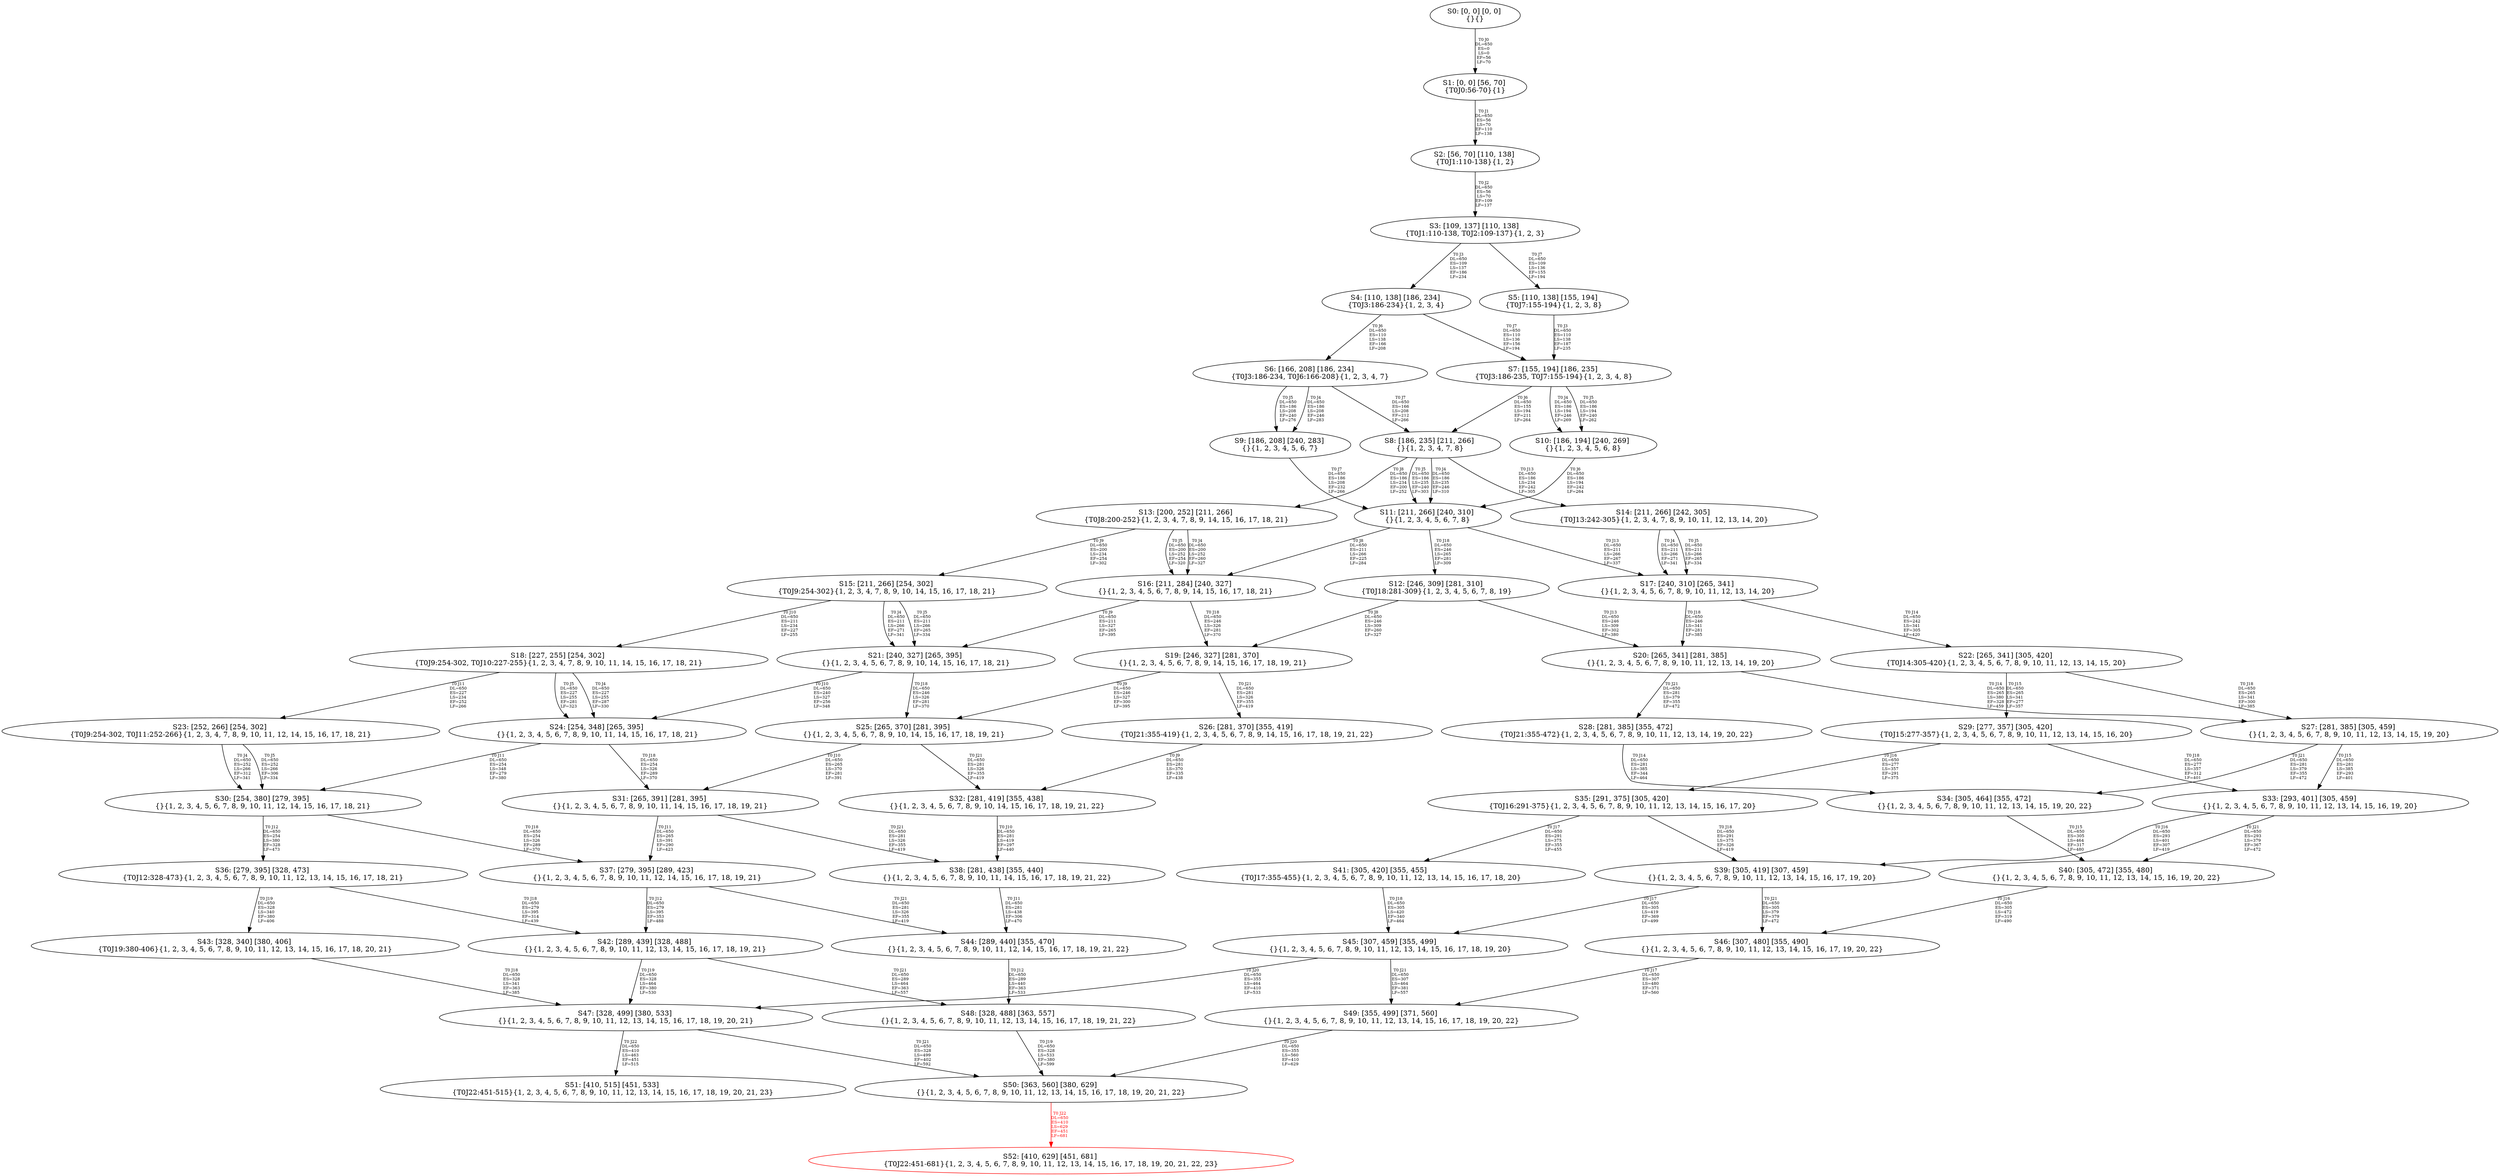 digraph {
	S0[label="S0: [0, 0] [0, 0] \n{}{}"];
	S1[label="S1: [0, 0] [56, 70] \n{T0J0:56-70}{1}"];
	S2[label="S2: [56, 70] [110, 138] \n{T0J1:110-138}{1, 2}"];
	S3[label="S3: [109, 137] [110, 138] \n{T0J1:110-138, T0J2:109-137}{1, 2, 3}"];
	S4[label="S4: [110, 138] [186, 234] \n{T0J3:186-234}{1, 2, 3, 4}"];
	S5[label="S5: [110, 138] [155, 194] \n{T0J7:155-194}{1, 2, 3, 8}"];
	S6[label="S6: [166, 208] [186, 234] \n{T0J3:186-234, T0J6:166-208}{1, 2, 3, 4, 7}"];
	S7[label="S7: [155, 194] [186, 235] \n{T0J3:186-235, T0J7:155-194}{1, 2, 3, 4, 8}"];
	S8[label="S8: [186, 235] [211, 266] \n{}{1, 2, 3, 4, 7, 8}"];
	S9[label="S9: [186, 208] [240, 283] \n{}{1, 2, 3, 4, 5, 6, 7}"];
	S10[label="S10: [186, 194] [240, 269] \n{}{1, 2, 3, 4, 5, 6, 8}"];
	S11[label="S11: [211, 266] [240, 310] \n{}{1, 2, 3, 4, 5, 6, 7, 8}"];
	S12[label="S12: [246, 309] [281, 310] \n{T0J18:281-309}{1, 2, 3, 4, 5, 6, 7, 8, 19}"];
	S13[label="S13: [200, 252] [211, 266] \n{T0J8:200-252}{1, 2, 3, 4, 7, 8, 9, 14, 15, 16, 17, 18, 21}"];
	S14[label="S14: [211, 266] [242, 305] \n{T0J13:242-305}{1, 2, 3, 4, 7, 8, 9, 10, 11, 12, 13, 14, 20}"];
	S15[label="S15: [211, 266] [254, 302] \n{T0J9:254-302}{1, 2, 3, 4, 7, 8, 9, 10, 14, 15, 16, 17, 18, 21}"];
	S16[label="S16: [211, 284] [240, 327] \n{}{1, 2, 3, 4, 5, 6, 7, 8, 9, 14, 15, 16, 17, 18, 21}"];
	S17[label="S17: [240, 310] [265, 341] \n{}{1, 2, 3, 4, 5, 6, 7, 8, 9, 10, 11, 12, 13, 14, 20}"];
	S18[label="S18: [227, 255] [254, 302] \n{T0J9:254-302, T0J10:227-255}{1, 2, 3, 4, 7, 8, 9, 10, 11, 14, 15, 16, 17, 18, 21}"];
	S19[label="S19: [246, 327] [281, 370] \n{}{1, 2, 3, 4, 5, 6, 7, 8, 9, 14, 15, 16, 17, 18, 19, 21}"];
	S20[label="S20: [265, 341] [281, 385] \n{}{1, 2, 3, 4, 5, 6, 7, 8, 9, 10, 11, 12, 13, 14, 19, 20}"];
	S21[label="S21: [240, 327] [265, 395] \n{}{1, 2, 3, 4, 5, 6, 7, 8, 9, 10, 14, 15, 16, 17, 18, 21}"];
	S22[label="S22: [265, 341] [305, 420] \n{T0J14:305-420}{1, 2, 3, 4, 5, 6, 7, 8, 9, 10, 11, 12, 13, 14, 15, 20}"];
	S23[label="S23: [252, 266] [254, 302] \n{T0J9:254-302, T0J11:252-266}{1, 2, 3, 4, 7, 8, 9, 10, 11, 12, 14, 15, 16, 17, 18, 21}"];
	S24[label="S24: [254, 348] [265, 395] \n{}{1, 2, 3, 4, 5, 6, 7, 8, 9, 10, 11, 14, 15, 16, 17, 18, 21}"];
	S25[label="S25: [265, 370] [281, 395] \n{}{1, 2, 3, 4, 5, 6, 7, 8, 9, 10, 14, 15, 16, 17, 18, 19, 21}"];
	S26[label="S26: [281, 370] [355, 419] \n{T0J21:355-419}{1, 2, 3, 4, 5, 6, 7, 8, 9, 14, 15, 16, 17, 18, 19, 21, 22}"];
	S27[label="S27: [281, 385] [305, 459] \n{}{1, 2, 3, 4, 5, 6, 7, 8, 9, 10, 11, 12, 13, 14, 15, 19, 20}"];
	S28[label="S28: [281, 385] [355, 472] \n{T0J21:355-472}{1, 2, 3, 4, 5, 6, 7, 8, 9, 10, 11, 12, 13, 14, 19, 20, 22}"];
	S29[label="S29: [277, 357] [305, 420] \n{T0J15:277-357}{1, 2, 3, 4, 5, 6, 7, 8, 9, 10, 11, 12, 13, 14, 15, 16, 20}"];
	S30[label="S30: [254, 380] [279, 395] \n{}{1, 2, 3, 4, 5, 6, 7, 8, 9, 10, 11, 12, 14, 15, 16, 17, 18, 21}"];
	S31[label="S31: [265, 391] [281, 395] \n{}{1, 2, 3, 4, 5, 6, 7, 8, 9, 10, 11, 14, 15, 16, 17, 18, 19, 21}"];
	S32[label="S32: [281, 419] [355, 438] \n{}{1, 2, 3, 4, 5, 6, 7, 8, 9, 10, 14, 15, 16, 17, 18, 19, 21, 22}"];
	S33[label="S33: [293, 401] [305, 459] \n{}{1, 2, 3, 4, 5, 6, 7, 8, 9, 10, 11, 12, 13, 14, 15, 16, 19, 20}"];
	S34[label="S34: [305, 464] [355, 472] \n{}{1, 2, 3, 4, 5, 6, 7, 8, 9, 10, 11, 12, 13, 14, 15, 19, 20, 22}"];
	S35[label="S35: [291, 375] [305, 420] \n{T0J16:291-375}{1, 2, 3, 4, 5, 6, 7, 8, 9, 10, 11, 12, 13, 14, 15, 16, 17, 20}"];
	S36[label="S36: [279, 395] [328, 473] \n{T0J12:328-473}{1, 2, 3, 4, 5, 6, 7, 8, 9, 10, 11, 12, 13, 14, 15, 16, 17, 18, 21}"];
	S37[label="S37: [279, 395] [289, 423] \n{}{1, 2, 3, 4, 5, 6, 7, 8, 9, 10, 11, 12, 14, 15, 16, 17, 18, 19, 21}"];
	S38[label="S38: [281, 438] [355, 440] \n{}{1, 2, 3, 4, 5, 6, 7, 8, 9, 10, 11, 14, 15, 16, 17, 18, 19, 21, 22}"];
	S39[label="S39: [305, 419] [307, 459] \n{}{1, 2, 3, 4, 5, 6, 7, 8, 9, 10, 11, 12, 13, 14, 15, 16, 17, 19, 20}"];
	S40[label="S40: [305, 472] [355, 480] \n{}{1, 2, 3, 4, 5, 6, 7, 8, 9, 10, 11, 12, 13, 14, 15, 16, 19, 20, 22}"];
	S41[label="S41: [305, 420] [355, 455] \n{T0J17:355-455}{1, 2, 3, 4, 5, 6, 7, 8, 9, 10, 11, 12, 13, 14, 15, 16, 17, 18, 20}"];
	S42[label="S42: [289, 439] [328, 488] \n{}{1, 2, 3, 4, 5, 6, 7, 8, 9, 10, 11, 12, 13, 14, 15, 16, 17, 18, 19, 21}"];
	S43[label="S43: [328, 340] [380, 406] \n{T0J19:380-406}{1, 2, 3, 4, 5, 6, 7, 8, 9, 10, 11, 12, 13, 14, 15, 16, 17, 18, 20, 21}"];
	S44[label="S44: [289, 440] [355, 470] \n{}{1, 2, 3, 4, 5, 6, 7, 8, 9, 10, 11, 12, 14, 15, 16, 17, 18, 19, 21, 22}"];
	S45[label="S45: [307, 459] [355, 499] \n{}{1, 2, 3, 4, 5, 6, 7, 8, 9, 10, 11, 12, 13, 14, 15, 16, 17, 18, 19, 20}"];
	S46[label="S46: [307, 480] [355, 490] \n{}{1, 2, 3, 4, 5, 6, 7, 8, 9, 10, 11, 12, 13, 14, 15, 16, 17, 19, 20, 22}"];
	S47[label="S47: [328, 499] [380, 533] \n{}{1, 2, 3, 4, 5, 6, 7, 8, 9, 10, 11, 12, 13, 14, 15, 16, 17, 18, 19, 20, 21}"];
	S48[label="S48: [328, 488] [363, 557] \n{}{1, 2, 3, 4, 5, 6, 7, 8, 9, 10, 11, 12, 13, 14, 15, 16, 17, 18, 19, 21, 22}"];
	S49[label="S49: [355, 499] [371, 560] \n{}{1, 2, 3, 4, 5, 6, 7, 8, 9, 10, 11, 12, 13, 14, 15, 16, 17, 18, 19, 20, 22}"];
	S50[label="S50: [363, 560] [380, 629] \n{}{1, 2, 3, 4, 5, 6, 7, 8, 9, 10, 11, 12, 13, 14, 15, 16, 17, 18, 19, 20, 21, 22}"];
	S51[label="S51: [410, 515] [451, 533] \n{T0J22:451-515}{1, 2, 3, 4, 5, 6, 7, 8, 9, 10, 11, 12, 13, 14, 15, 16, 17, 18, 19, 20, 21, 23}"];
	S52[label="S52: [410, 629] [451, 681] \n{T0J22:451-681}{1, 2, 3, 4, 5, 6, 7, 8, 9, 10, 11, 12, 13, 14, 15, 16, 17, 18, 19, 20, 21, 22, 23}"];
	S0 -> S1[label="T0 J0\nDL=650\nES=0\nLS=0\nEF=56\nLF=70",fontsize=8];
	S1 -> S2[label="T0 J1\nDL=650\nES=56\nLS=70\nEF=110\nLF=138",fontsize=8];
	S2 -> S3[label="T0 J2\nDL=650\nES=56\nLS=70\nEF=109\nLF=137",fontsize=8];
	S3 -> S4[label="T0 J3\nDL=650\nES=109\nLS=137\nEF=186\nLF=234",fontsize=8];
	S3 -> S5[label="T0 J7\nDL=650\nES=109\nLS=136\nEF=155\nLF=194",fontsize=8];
	S4 -> S6[label="T0 J6\nDL=650\nES=110\nLS=138\nEF=166\nLF=208",fontsize=8];
	S4 -> S7[label="T0 J7\nDL=650\nES=110\nLS=136\nEF=156\nLF=194",fontsize=8];
	S5 -> S7[label="T0 J3\nDL=650\nES=110\nLS=138\nEF=187\nLF=235",fontsize=8];
	S6 -> S9[label="T0 J4\nDL=650\nES=186\nLS=208\nEF=246\nLF=283",fontsize=8];
	S6 -> S9[label="T0 J5\nDL=650\nES=186\nLS=208\nEF=240\nLF=276",fontsize=8];
	S6 -> S8[label="T0 J7\nDL=650\nES=166\nLS=208\nEF=212\nLF=266",fontsize=8];
	S7 -> S10[label="T0 J4\nDL=650\nES=186\nLS=194\nEF=246\nLF=269",fontsize=8];
	S7 -> S10[label="T0 J5\nDL=650\nES=186\nLS=194\nEF=240\nLF=262",fontsize=8];
	S7 -> S8[label="T0 J6\nDL=650\nES=155\nLS=194\nEF=211\nLF=264",fontsize=8];
	S8 -> S11[label="T0 J4\nDL=650\nES=186\nLS=235\nEF=246\nLF=310",fontsize=8];
	S8 -> S11[label="T0 J5\nDL=650\nES=186\nLS=235\nEF=240\nLF=303",fontsize=8];
	S8 -> S13[label="T0 J8\nDL=650\nES=186\nLS=234\nEF=200\nLF=252",fontsize=8];
	S8 -> S14[label="T0 J13\nDL=650\nES=186\nLS=234\nEF=242\nLF=305",fontsize=8];
	S9 -> S11[label="T0 J7\nDL=650\nES=186\nLS=208\nEF=232\nLF=266",fontsize=8];
	S10 -> S11[label="T0 J6\nDL=650\nES=186\nLS=194\nEF=242\nLF=264",fontsize=8];
	S11 -> S16[label="T0 J8\nDL=650\nES=211\nLS=266\nEF=225\nLF=284",fontsize=8];
	S11 -> S17[label="T0 J13\nDL=650\nES=211\nLS=266\nEF=267\nLF=337",fontsize=8];
	S11 -> S12[label="T0 J18\nDL=650\nES=246\nLS=265\nEF=281\nLF=309",fontsize=8];
	S12 -> S19[label="T0 J8\nDL=650\nES=246\nLS=309\nEF=260\nLF=327",fontsize=8];
	S12 -> S20[label="T0 J13\nDL=650\nES=246\nLS=309\nEF=302\nLF=380",fontsize=8];
	S13 -> S16[label="T0 J4\nDL=650\nES=200\nLS=252\nEF=260\nLF=327",fontsize=8];
	S13 -> S16[label="T0 J5\nDL=650\nES=200\nLS=252\nEF=254\nLF=320",fontsize=8];
	S13 -> S15[label="T0 J9\nDL=650\nES=200\nLS=234\nEF=254\nLF=302",fontsize=8];
	S14 -> S17[label="T0 J4\nDL=650\nES=211\nLS=266\nEF=271\nLF=341",fontsize=8];
	S14 -> S17[label="T0 J5\nDL=650\nES=211\nLS=266\nEF=265\nLF=334",fontsize=8];
	S15 -> S21[label="T0 J4\nDL=650\nES=211\nLS=266\nEF=271\nLF=341",fontsize=8];
	S15 -> S21[label="T0 J5\nDL=650\nES=211\nLS=266\nEF=265\nLF=334",fontsize=8];
	S15 -> S18[label="T0 J10\nDL=650\nES=211\nLS=234\nEF=227\nLF=255",fontsize=8];
	S16 -> S21[label="T0 J9\nDL=650\nES=211\nLS=327\nEF=265\nLF=395",fontsize=8];
	S16 -> S19[label="T0 J18\nDL=650\nES=246\nLS=326\nEF=281\nLF=370",fontsize=8];
	S17 -> S22[label="T0 J14\nDL=650\nES=242\nLS=341\nEF=305\nLF=420",fontsize=8];
	S17 -> S20[label="T0 J18\nDL=650\nES=246\nLS=341\nEF=281\nLF=385",fontsize=8];
	S18 -> S24[label="T0 J4\nDL=650\nES=227\nLS=255\nEF=287\nLF=330",fontsize=8];
	S18 -> S24[label="T0 J5\nDL=650\nES=227\nLS=255\nEF=281\nLF=323",fontsize=8];
	S18 -> S23[label="T0 J11\nDL=650\nES=227\nLS=234\nEF=252\nLF=266",fontsize=8];
	S19 -> S25[label="T0 J9\nDL=650\nES=246\nLS=327\nEF=300\nLF=395",fontsize=8];
	S19 -> S26[label="T0 J21\nDL=650\nES=281\nLS=326\nEF=355\nLF=419",fontsize=8];
	S20 -> S27[label="T0 J14\nDL=650\nES=265\nLS=380\nEF=328\nLF=459",fontsize=8];
	S20 -> S28[label="T0 J21\nDL=650\nES=281\nLS=379\nEF=355\nLF=472",fontsize=8];
	S21 -> S24[label="T0 J10\nDL=650\nES=240\nLS=327\nEF=256\nLF=348",fontsize=8];
	S21 -> S25[label="T0 J18\nDL=650\nES=246\nLS=326\nEF=281\nLF=370",fontsize=8];
	S22 -> S29[label="T0 J15\nDL=650\nES=265\nLS=341\nEF=277\nLF=357",fontsize=8];
	S22 -> S27[label="T0 J18\nDL=650\nES=265\nLS=341\nEF=300\nLF=385",fontsize=8];
	S23 -> S30[label="T0 J4\nDL=650\nES=252\nLS=266\nEF=312\nLF=341",fontsize=8];
	S23 -> S30[label="T0 J5\nDL=650\nES=252\nLS=266\nEF=306\nLF=334",fontsize=8];
	S24 -> S30[label="T0 J11\nDL=650\nES=254\nLS=348\nEF=279\nLF=380",fontsize=8];
	S24 -> S31[label="T0 J18\nDL=650\nES=254\nLS=326\nEF=289\nLF=370",fontsize=8];
	S25 -> S31[label="T0 J10\nDL=650\nES=265\nLS=370\nEF=281\nLF=391",fontsize=8];
	S25 -> S32[label="T0 J21\nDL=650\nES=281\nLS=326\nEF=355\nLF=419",fontsize=8];
	S26 -> S32[label="T0 J9\nDL=650\nES=281\nLS=370\nEF=335\nLF=438",fontsize=8];
	S27 -> S33[label="T0 J15\nDL=650\nES=281\nLS=385\nEF=293\nLF=401",fontsize=8];
	S27 -> S34[label="T0 J21\nDL=650\nES=281\nLS=379\nEF=355\nLF=472",fontsize=8];
	S28 -> S34[label="T0 J14\nDL=650\nES=281\nLS=385\nEF=344\nLF=464",fontsize=8];
	S29 -> S35[label="T0 J16\nDL=650\nES=277\nLS=357\nEF=291\nLF=375",fontsize=8];
	S29 -> S33[label="T0 J18\nDL=650\nES=277\nLS=357\nEF=312\nLF=401",fontsize=8];
	S30 -> S36[label="T0 J12\nDL=650\nES=254\nLS=380\nEF=328\nLF=473",fontsize=8];
	S30 -> S37[label="T0 J18\nDL=650\nES=254\nLS=326\nEF=289\nLF=370",fontsize=8];
	S31 -> S37[label="T0 J11\nDL=650\nES=265\nLS=391\nEF=290\nLF=423",fontsize=8];
	S31 -> S38[label="T0 J21\nDL=650\nES=281\nLS=326\nEF=355\nLF=419",fontsize=8];
	S32 -> S38[label="T0 J10\nDL=650\nES=281\nLS=419\nEF=297\nLF=440",fontsize=8];
	S33 -> S39[label="T0 J16\nDL=650\nES=293\nLS=401\nEF=307\nLF=419",fontsize=8];
	S33 -> S40[label="T0 J21\nDL=650\nES=293\nLS=379\nEF=367\nLF=472",fontsize=8];
	S34 -> S40[label="T0 J15\nDL=650\nES=305\nLS=464\nEF=317\nLF=480",fontsize=8];
	S35 -> S41[label="T0 J17\nDL=650\nES=291\nLS=375\nEF=355\nLF=455",fontsize=8];
	S35 -> S39[label="T0 J18\nDL=650\nES=291\nLS=375\nEF=326\nLF=419",fontsize=8];
	S36 -> S42[label="T0 J18\nDL=650\nES=279\nLS=395\nEF=314\nLF=439",fontsize=8];
	S36 -> S43[label="T0 J19\nDL=650\nES=328\nLS=340\nEF=380\nLF=406",fontsize=8];
	S37 -> S42[label="T0 J12\nDL=650\nES=279\nLS=395\nEF=353\nLF=488",fontsize=8];
	S37 -> S44[label="T0 J21\nDL=650\nES=281\nLS=326\nEF=355\nLF=419",fontsize=8];
	S38 -> S44[label="T0 J11\nDL=650\nES=281\nLS=438\nEF=306\nLF=470",fontsize=8];
	S39 -> S45[label="T0 J17\nDL=650\nES=305\nLS=419\nEF=369\nLF=499",fontsize=8];
	S39 -> S46[label="T0 J21\nDL=650\nES=305\nLS=379\nEF=379\nLF=472",fontsize=8];
	S40 -> S46[label="T0 J16\nDL=650\nES=305\nLS=472\nEF=319\nLF=490",fontsize=8];
	S41 -> S45[label="T0 J18\nDL=650\nES=305\nLS=420\nEF=340\nLF=464",fontsize=8];
	S42 -> S47[label="T0 J19\nDL=650\nES=328\nLS=464\nEF=380\nLF=530",fontsize=8];
	S42 -> S48[label="T0 J21\nDL=650\nES=289\nLS=464\nEF=363\nLF=557",fontsize=8];
	S43 -> S47[label="T0 J18\nDL=650\nES=328\nLS=341\nEF=363\nLF=385",fontsize=8];
	S44 -> S48[label="T0 J12\nDL=650\nES=289\nLS=440\nEF=363\nLF=533",fontsize=8];
	S45 -> S47[label="T0 J20\nDL=650\nES=355\nLS=464\nEF=410\nLF=533",fontsize=8];
	S45 -> S49[label="T0 J21\nDL=650\nES=307\nLS=464\nEF=381\nLF=557",fontsize=8];
	S46 -> S49[label="T0 J17\nDL=650\nES=307\nLS=480\nEF=371\nLF=560",fontsize=8];
	S47 -> S50[label="T0 J21\nDL=650\nES=328\nLS=499\nEF=402\nLF=592",fontsize=8];
	S47 -> S51[label="T0 J22\nDL=650\nES=410\nLS=463\nEF=451\nLF=515",fontsize=8];
	S48 -> S50[label="T0 J19\nDL=650\nES=328\nLS=533\nEF=380\nLF=599",fontsize=8];
	S49 -> S50[label="T0 J20\nDL=650\nES=355\nLS=560\nEF=410\nLF=629",fontsize=8];
	S50 -> S52[label="T0 J22\nDL=650\nES=410\nLS=629\nEF=451\nLF=681",color=Red,fontcolor=Red,fontsize=8];
S52[color=Red];
}
